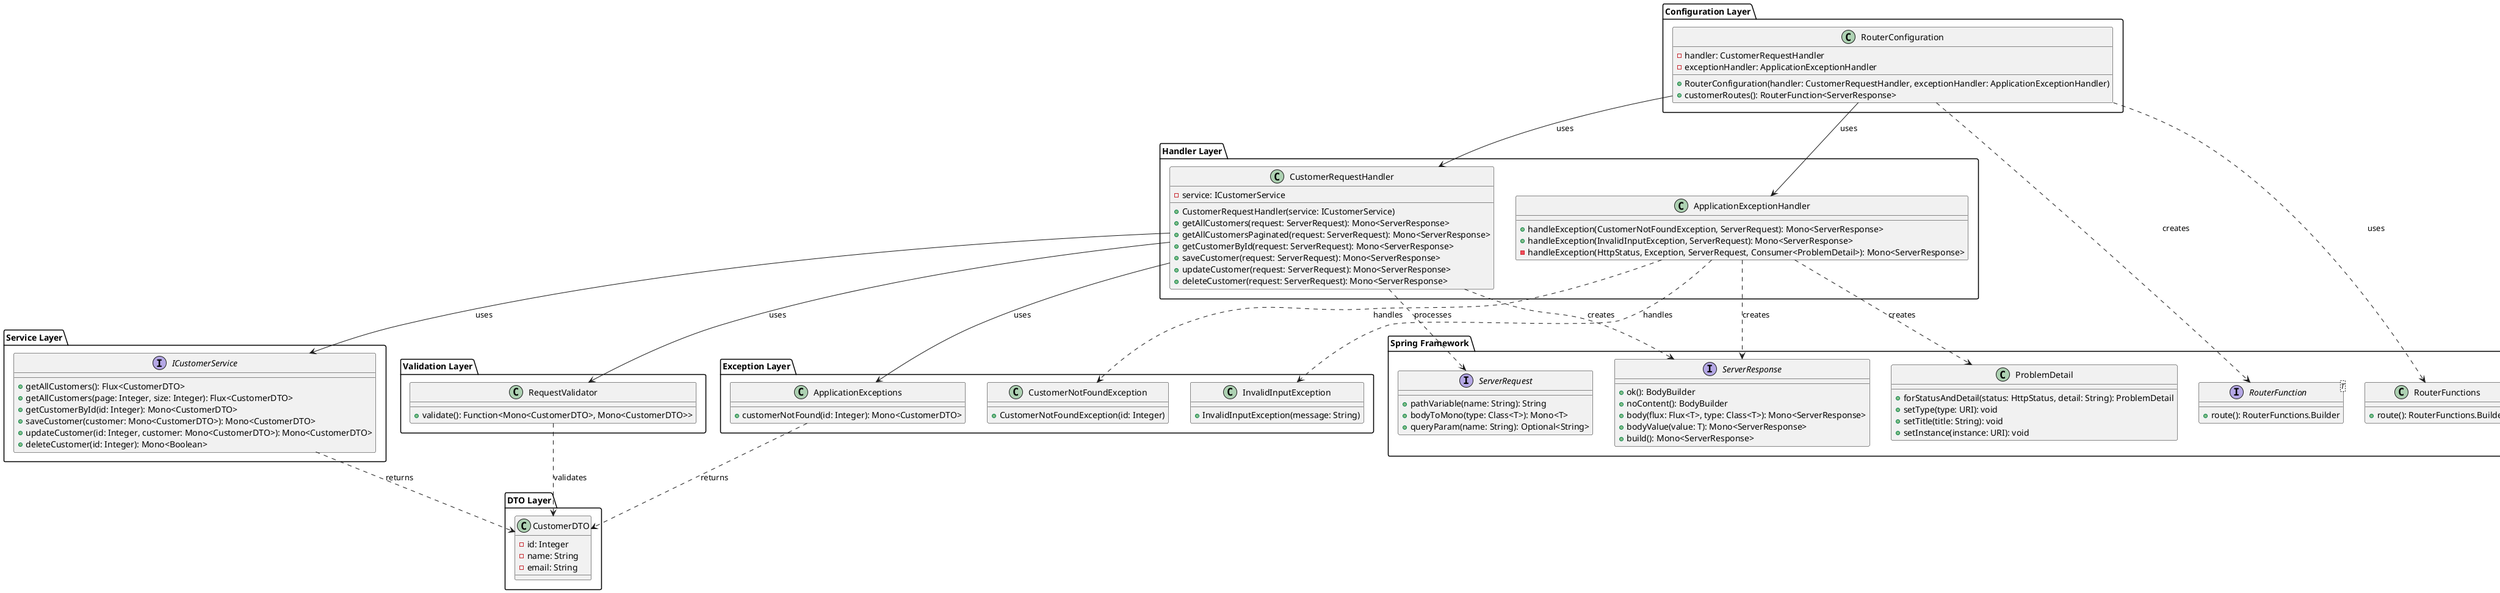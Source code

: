 @startuml CustomerRequestHandler Class Diagram

package "Handler Layer" {
    class CustomerRequestHandler {
        -service: ICustomerService
        +CustomerRequestHandler(service: ICustomerService)
        +getAllCustomers(request: ServerRequest): Mono<ServerResponse>
        +getAllCustomersPaginated(request: ServerRequest): Mono<ServerResponse>
        +getCustomerById(request: ServerRequest): Mono<ServerResponse>
        +saveCustomer(request: ServerRequest): Mono<ServerResponse>
        +updateCustomer(request: ServerRequest): Mono<ServerResponse>
        +deleteCustomer(request: ServerRequest): Mono<ServerResponse>
    }

    class ApplicationExceptionHandler {
        +handleException(CustomerNotFoundException, ServerRequest): Mono<ServerResponse>
        +handleException(InvalidInputException, ServerRequest): Mono<ServerResponse>
        -handleException(HttpStatus, Exception, ServerRequest, Consumer<ProblemDetail>): Mono<ServerResponse>
    }
}

package "Configuration Layer" {
    class RouterConfiguration {
        -handler: CustomerRequestHandler
        -exceptionHandler: ApplicationExceptionHandler
        +RouterConfiguration(handler: CustomerRequestHandler, exceptionHandler: ApplicationExceptionHandler)
        +customerRoutes(): RouterFunction<ServerResponse>
    }
}

package "Service Layer" {
    interface ICustomerService {
        +getAllCustomers(): Flux<CustomerDTO>
        +getAllCustomers(page: Integer, size: Integer): Flux<CustomerDTO>
        +getCustomerById(id: Integer): Mono<CustomerDTO>
        +saveCustomer(customer: Mono<CustomerDTO>): Mono<CustomerDTO>
        +updateCustomer(id: Integer, customer: Mono<CustomerDTO>): Mono<CustomerDTO>
        +deleteCustomer(id: Integer): Mono<Boolean>
    }
}

package "DTO Layer" {
    class CustomerDTO {
        -id: Integer
        -name: String
        -email: String
    }
}

package "Validation Layer" {
    class RequestValidator {
        +validate(): Function<Mono<CustomerDTO>, Mono<CustomerDTO>>
    }
}

package "Exception Layer" {
    class ApplicationExceptions {
        +customerNotFound(id: Integer): Mono<CustomerDTO>
    }

    class CustomerNotFoundException {
        +CustomerNotFoundException(id: Integer)
    }

    class InvalidInputException {
        +InvalidInputException(message: String)
    }
}

package "Spring Framework" {
    interface ServerRequest {
        +pathVariable(name: String): String
        +bodyToMono(type: Class<T>): Mono<T>
        +queryParam(name: String): Optional<String>
    }

    interface ServerResponse {
        +ok(): BodyBuilder
        +noContent(): BodyBuilder
        +body(flux: Flux<T>, type: Class<T>): Mono<ServerResponse>
        +bodyValue(value: T): Mono<ServerResponse>
        +build(): Mono<ServerResponse>
    }

    interface RouterFunction<T> {
        +route(): RouterFunctions.Builder
    }

    class RouterFunctions {
        +route(): RouterFunctions.Builder
    }

    class ProblemDetail {
        +forStatusAndDetail(status: HttpStatus, detail: String): ProblemDetail
        +setType(type: URI): void
        +setTitle(title: String): void
        +setInstance(instance: URI): void
    }
}

' Relationships
RouterConfiguration --> CustomerRequestHandler : uses
RouterConfiguration --> ApplicationExceptionHandler : uses
CustomerRequestHandler --> ICustomerService : uses
CustomerRequestHandler --> RequestValidator : uses
CustomerRequestHandler --> ApplicationExceptions : uses
CustomerRequestHandler ..> ServerRequest : processes
CustomerRequestHandler ..> ServerResponse : creates
ICustomerService ..> CustomerDTO : returns
RequestValidator ..> CustomerDTO : validates
ApplicationExceptions ..> CustomerDTO : returns
RouterConfiguration ..> RouterFunction : creates
RouterConfiguration ..> RouterFunctions : uses
ApplicationExceptionHandler ..> ProblemDetail : creates
ApplicationExceptionHandler ..> CustomerNotFoundException : handles
ApplicationExceptionHandler ..> InvalidInputException : handles
ApplicationExceptionHandler ..> ServerResponse : creates

@enduml 